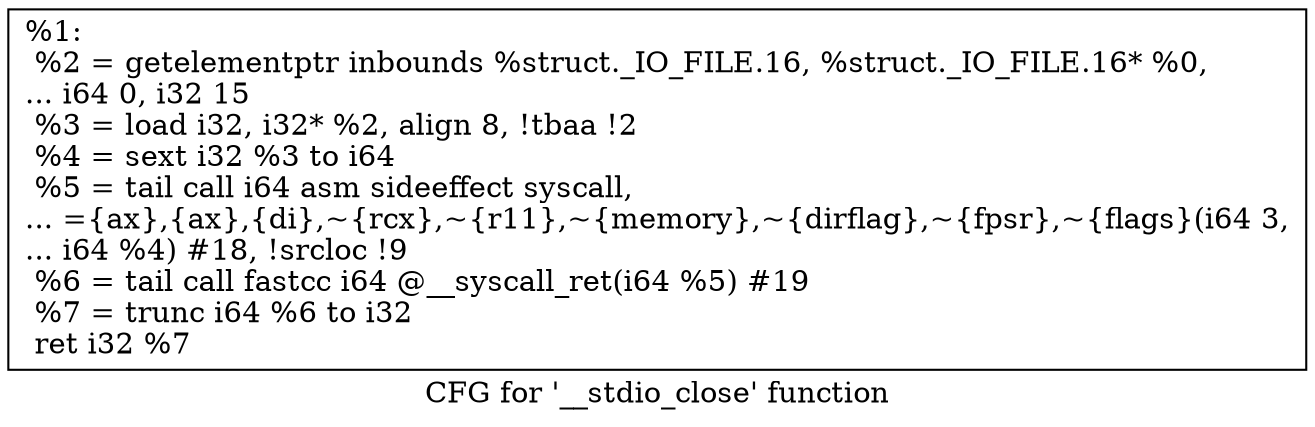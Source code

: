 digraph "CFG for '__stdio_close' function" {
	label="CFG for '__stdio_close' function";

	Node0x204c730 [shape=record,label="{%1:\l  %2 = getelementptr inbounds %struct._IO_FILE.16, %struct._IO_FILE.16* %0,\l... i64 0, i32 15\l  %3 = load i32, i32* %2, align 8, !tbaa !2\l  %4 = sext i32 %3 to i64\l  %5 = tail call i64 asm sideeffect syscall,\l... =\{ax\},\{ax\},\{di\},~\{rcx\},~\{r11\},~\{memory\},~\{dirflag\},~\{fpsr\},~\{flags\}(i64 3,\l... i64 %4) #18, !srcloc !9\l  %6 = tail call fastcc i64 @__syscall_ret(i64 %5) #19\l  %7 = trunc i64 %6 to i32\l  ret i32 %7\l}"];
}
